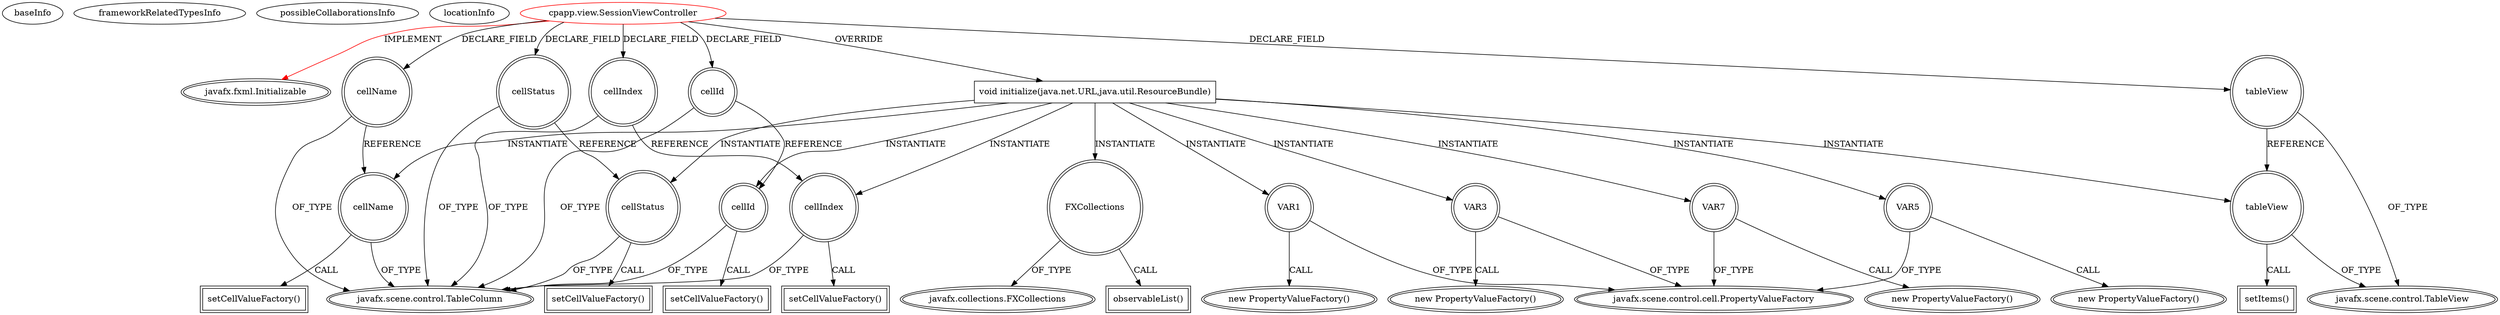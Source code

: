 digraph {
baseInfo[graphId=2760,category="extension_graph",isAnonymous=false,possibleRelation=false]
frameworkRelatedTypesInfo[0="javafx.fxml.Initializable"]
possibleCollaborationsInfo[]
locationInfo[projectName="gleba-cppoints",filePath="/gleba-cppoints/cppoints-master/src/cpapp/view/SessionViewController.java",contextSignature="SessionViewController",graphId="2760"]
0[label="cpapp.view.SessionViewController",vertexType="ROOT_CLIENT_CLASS_DECLARATION",isFrameworkType=false,color=red]
1[label="javafx.fxml.Initializable",vertexType="FRAMEWORK_INTERFACE_TYPE",isFrameworkType=true,peripheries=2]
2[label="cellId",vertexType="FIELD_DECLARATION",isFrameworkType=true,peripheries=2,shape=circle]
3[label="javafx.scene.control.TableColumn",vertexType="FRAMEWORK_CLASS_TYPE",isFrameworkType=true,peripheries=2]
4[label="cellIndex",vertexType="FIELD_DECLARATION",isFrameworkType=true,peripheries=2,shape=circle]
6[label="cellName",vertexType="FIELD_DECLARATION",isFrameworkType=true,peripheries=2,shape=circle]
8[label="cellStatus",vertexType="FIELD_DECLARATION",isFrameworkType=true,peripheries=2,shape=circle]
10[label="tableView",vertexType="FIELD_DECLARATION",isFrameworkType=true,peripheries=2,shape=circle]
11[label="javafx.scene.control.TableView",vertexType="FRAMEWORK_CLASS_TYPE",isFrameworkType=true,peripheries=2]
12[label="void initialize(java.net.URL,java.util.ResourceBundle)",vertexType="OVERRIDING_METHOD_DECLARATION",isFrameworkType=false,shape=box]
13[label="cellId",vertexType="VARIABLE_EXPRESION",isFrameworkType=true,peripheries=2,shape=circle]
14[label="setCellValueFactory()",vertexType="INSIDE_CALL",isFrameworkType=true,peripheries=2,shape=box]
17[label="VAR1",vertexType="VARIABLE_EXPRESION",isFrameworkType=true,peripheries=2,shape=circle]
18[label="javafx.scene.control.cell.PropertyValueFactory",vertexType="FRAMEWORK_CLASS_TYPE",isFrameworkType=true,peripheries=2]
16[label="new PropertyValueFactory()",vertexType="CONSTRUCTOR_CALL",isFrameworkType=true,peripheries=2]
19[label="cellIndex",vertexType="VARIABLE_EXPRESION",isFrameworkType=true,peripheries=2,shape=circle]
20[label="setCellValueFactory()",vertexType="INSIDE_CALL",isFrameworkType=true,peripheries=2,shape=box]
23[label="VAR3",vertexType="VARIABLE_EXPRESION",isFrameworkType=true,peripheries=2,shape=circle]
22[label="new PropertyValueFactory()",vertexType="CONSTRUCTOR_CALL",isFrameworkType=true,peripheries=2]
25[label="cellName",vertexType="VARIABLE_EXPRESION",isFrameworkType=true,peripheries=2,shape=circle]
26[label="setCellValueFactory()",vertexType="INSIDE_CALL",isFrameworkType=true,peripheries=2,shape=box]
29[label="VAR5",vertexType="VARIABLE_EXPRESION",isFrameworkType=true,peripheries=2,shape=circle]
28[label="new PropertyValueFactory()",vertexType="CONSTRUCTOR_CALL",isFrameworkType=true,peripheries=2]
31[label="cellStatus",vertexType="VARIABLE_EXPRESION",isFrameworkType=true,peripheries=2,shape=circle]
32[label="setCellValueFactory()",vertexType="INSIDE_CALL",isFrameworkType=true,peripheries=2,shape=box]
35[label="VAR7",vertexType="VARIABLE_EXPRESION",isFrameworkType=true,peripheries=2,shape=circle]
34[label="new PropertyValueFactory()",vertexType="CONSTRUCTOR_CALL",isFrameworkType=true,peripheries=2]
37[label="FXCollections",vertexType="VARIABLE_EXPRESION",isFrameworkType=true,peripheries=2,shape=circle]
39[label="javafx.collections.FXCollections",vertexType="FRAMEWORK_CLASS_TYPE",isFrameworkType=true,peripheries=2]
38[label="observableList()",vertexType="INSIDE_CALL",isFrameworkType=true,peripheries=2,shape=box]
40[label="tableView",vertexType="VARIABLE_EXPRESION",isFrameworkType=true,peripheries=2,shape=circle]
41[label="setItems()",vertexType="INSIDE_CALL",isFrameworkType=true,peripheries=2,shape=box]
0->1[label="IMPLEMENT",color=red]
0->2[label="DECLARE_FIELD"]
2->3[label="OF_TYPE"]
0->4[label="DECLARE_FIELD"]
4->3[label="OF_TYPE"]
0->6[label="DECLARE_FIELD"]
6->3[label="OF_TYPE"]
0->8[label="DECLARE_FIELD"]
8->3[label="OF_TYPE"]
0->10[label="DECLARE_FIELD"]
10->11[label="OF_TYPE"]
0->12[label="OVERRIDE"]
12->13[label="INSTANTIATE"]
2->13[label="REFERENCE"]
13->3[label="OF_TYPE"]
13->14[label="CALL"]
12->17[label="INSTANTIATE"]
17->18[label="OF_TYPE"]
17->16[label="CALL"]
12->19[label="INSTANTIATE"]
4->19[label="REFERENCE"]
19->3[label="OF_TYPE"]
19->20[label="CALL"]
12->23[label="INSTANTIATE"]
23->18[label="OF_TYPE"]
23->22[label="CALL"]
12->25[label="INSTANTIATE"]
6->25[label="REFERENCE"]
25->3[label="OF_TYPE"]
25->26[label="CALL"]
12->29[label="INSTANTIATE"]
29->18[label="OF_TYPE"]
29->28[label="CALL"]
12->31[label="INSTANTIATE"]
8->31[label="REFERENCE"]
31->3[label="OF_TYPE"]
31->32[label="CALL"]
12->35[label="INSTANTIATE"]
35->18[label="OF_TYPE"]
35->34[label="CALL"]
12->37[label="INSTANTIATE"]
37->39[label="OF_TYPE"]
37->38[label="CALL"]
12->40[label="INSTANTIATE"]
10->40[label="REFERENCE"]
40->11[label="OF_TYPE"]
40->41[label="CALL"]
}
